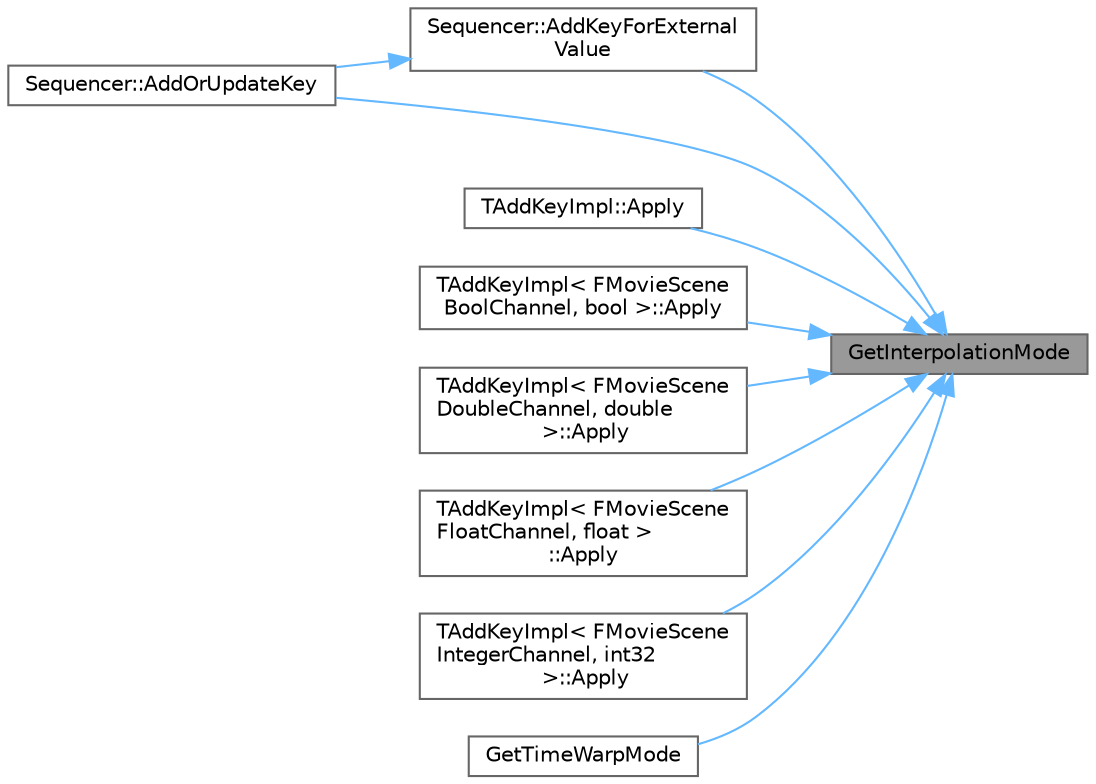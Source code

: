 digraph "GetInterpolationMode"
{
 // INTERACTIVE_SVG=YES
 // LATEX_PDF_SIZE
  bgcolor="transparent";
  edge [fontname=Helvetica,fontsize=10,labelfontname=Helvetica,labelfontsize=10];
  node [fontname=Helvetica,fontsize=10,shape=box,height=0.2,width=0.4];
  rankdir="RL";
  Node1 [id="Node000001",label="GetInterpolationMode",height=0.2,width=0.4,color="gray40", fillcolor="grey60", style="filled", fontcolor="black",tooltip="Overload for getting the interpolation mode for a channel at a specified time, it could be the previo..."];
  Node1 -> Node2 [id="edge1_Node000001_Node000002",dir="back",color="steelblue1",style="solid",tooltip=" "];
  Node2 [id="Node000002",label="Sequencer::AddKeyForExternal\lValue",height=0.2,width=0.4,color="grey40", fillcolor="white", style="filled",URL="$d5/dd3/namespaceSequencer.html#a36fb585d45a77da3430dc2876c152b0e",tooltip="Retrieve a channel's external value, and add it to the channel as a new key (or update an existing ke..."];
  Node2 -> Node3 [id="edge2_Node000002_Node000003",dir="back",color="steelblue1",style="solid",tooltip=" "];
  Node3 [id="Node000003",label="Sequencer::AddOrUpdateKey",height=0.2,width=0.4,color="grey40", fillcolor="white", style="filled",URL="$d5/dd3/namespaceSequencer.html#a7cbc43d59e94ff3251c2a0ec38b16b16",tooltip="Add or update a key for this channel's current value, using an external value if possible."];
  Node1 -> Node3 [id="edge3_Node000001_Node000003",dir="back",color="steelblue1",style="solid",tooltip=" "];
  Node1 -> Node4 [id="edge4_Node000001_Node000004",dir="back",color="steelblue1",style="solid",tooltip=" "];
  Node4 [id="Node000004",label="TAddKeyImpl::Apply",height=0.2,width=0.4,color="grey40", fillcolor="white", style="filled",URL="$dd/d5c/structTAddKeyImpl.html#a5de13785cdbb46a4cf522a9367007148",tooltip=" "];
  Node1 -> Node5 [id="edge5_Node000001_Node000005",dir="back",color="steelblue1",style="solid",tooltip=" "];
  Node5 [id="Node000005",label="TAddKeyImpl\< FMovieScene\lBoolChannel, bool \>::Apply",height=0.2,width=0.4,color="grey40", fillcolor="white", style="filled",URL="$df/dcb/structTAddKeyImpl_3_01FMovieSceneBoolChannel_00_01bool_01_4.html#a86ba9474f9a0875f43239bc81ee1f25f",tooltip=" "];
  Node1 -> Node6 [id="edge6_Node000001_Node000006",dir="back",color="steelblue1",style="solid",tooltip=" "];
  Node6 [id="Node000006",label="TAddKeyImpl\< FMovieScene\lDoubleChannel, double\l \>::Apply",height=0.2,width=0.4,color="grey40", fillcolor="white", style="filled",URL="$d5/d7e/structTAddKeyImpl_3_01FMovieSceneDoubleChannel_00_01double_01_4.html#a5e28a70c44d8dd11ae13f7f14a35f9e7",tooltip=" "];
  Node1 -> Node7 [id="edge7_Node000001_Node000007",dir="back",color="steelblue1",style="solid",tooltip=" "];
  Node7 [id="Node000007",label="TAddKeyImpl\< FMovieScene\lFloatChannel, float \>\l::Apply",height=0.2,width=0.4,color="grey40", fillcolor="white", style="filled",URL="$d0/de0/structTAddKeyImpl_3_01FMovieSceneFloatChannel_00_01float_01_4.html#a3a03f2d93e52c6170ae51b2d476fa8d8",tooltip=" "];
  Node1 -> Node8 [id="edge8_Node000001_Node000008",dir="back",color="steelblue1",style="solid",tooltip=" "];
  Node8 [id="Node000008",label="TAddKeyImpl\< FMovieScene\lIntegerChannel, int32\l \>::Apply",height=0.2,width=0.4,color="grey40", fillcolor="white", style="filled",URL="$db/d54/structTAddKeyImpl_3_01FMovieSceneIntegerChannel_00_01int32_01_4.html#a9a31fa2cf358c775cd3f08c35e521bd2",tooltip=" "];
  Node1 -> Node9 [id="edge9_Node000001_Node000009",dir="back",color="steelblue1",style="solid",tooltip=" "];
  Node9 [id="Node000009",label="GetTimeWarpMode",height=0.2,width=0.4,color="grey40", fillcolor="white", style="filled",URL="$df/d1d/MovieSceneTimeWarpChannel_8h.html#a52ba7cb0586a6d70f9ab6a8d22d504b2",tooltip=" "];
}
